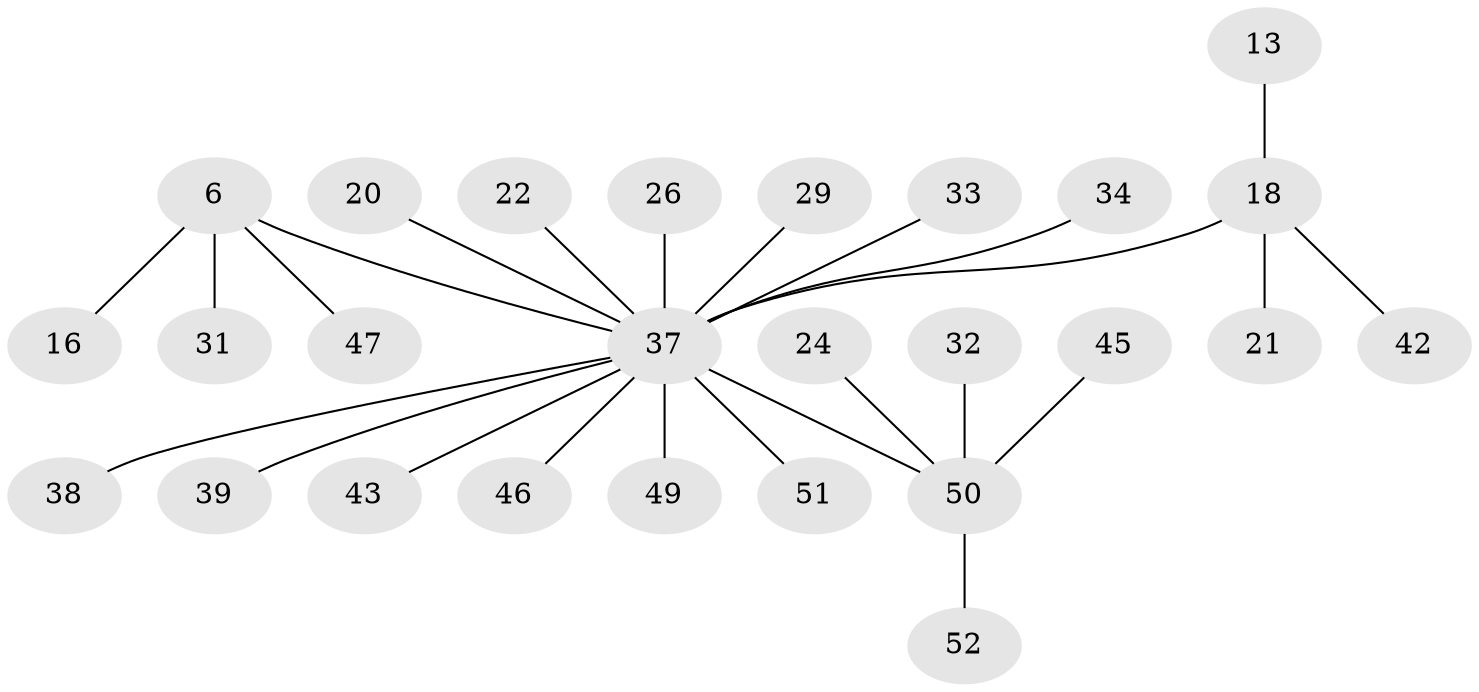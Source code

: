 // original degree distribution, {4: 0.019230769230769232, 8: 0.019230769230769232, 2: 0.1346153846153846, 11: 0.019230769230769232, 7: 0.038461538461538464, 5: 0.057692307692307696, 6: 0.019230769230769232, 3: 0.09615384615384616, 1: 0.5961538461538461}
// Generated by graph-tools (version 1.1) at 2025/58/03/04/25 21:58:30]
// undirected, 26 vertices, 25 edges
graph export_dot {
graph [start="1"]
  node [color=gray90,style=filled];
  6;
  13;
  16;
  18 [super="+7"];
  20;
  21;
  22;
  24;
  26;
  29 [super="+3"];
  31 [super="+5"];
  32;
  33;
  34 [super="+28+30"];
  37 [super="+27+10+17+4"];
  38;
  39;
  42;
  43;
  45;
  46;
  47 [super="+44"];
  49;
  50 [super="+25+48+9"];
  51 [super="+40"];
  52;
  6 -- 16;
  6 -- 31;
  6 -- 47;
  6 -- 37 [weight=4];
  13 -- 18;
  18 -- 37 [weight=3];
  18 -- 21;
  18 -- 42;
  20 -- 37;
  22 -- 37;
  24 -- 50;
  26 -- 37;
  29 -- 37;
  32 -- 50;
  33 -- 37;
  34 -- 37;
  37 -- 39;
  37 -- 49;
  37 -- 51;
  37 -- 50 [weight=4];
  37 -- 38;
  37 -- 43;
  37 -- 46;
  45 -- 50;
  50 -- 52;
}
